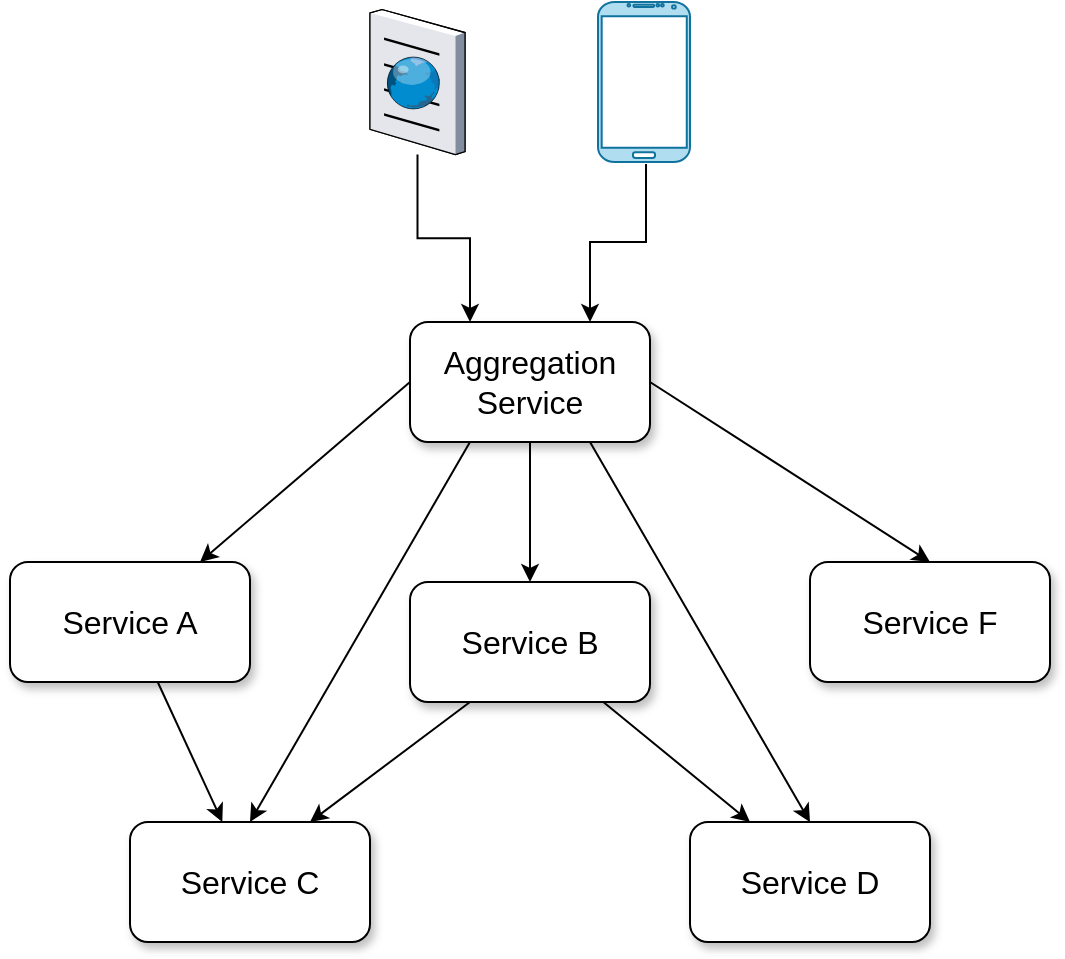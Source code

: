 <mxfile version="13.7.9" type="device"><diagram id="r7uCrTX19z37cORIjzlU" name="Страница 1"><mxGraphModel dx="946" dy="672" grid="1" gridSize="10" guides="1" tooltips="1" connect="1" arrows="1" fold="1" page="1" pageScale="1" pageWidth="827" pageHeight="1169" math="0" shadow="0"><root><mxCell id="0"/><mxCell id="1" parent="0"/><mxCell id="HXDgZ0fVM6OreebPOt9q-14" style="rounded=0;orthogonalLoop=1;jettySize=auto;elbow=vertical;html=1;shadow=0;edgeStyle=orthogonalEdgeStyle;entryX=0.25;entryY=0;entryDx=0;entryDy=0;" parent="1" source="HXDgZ0fVM6OreebPOt9q-1" target="HXDgZ0fVM6OreebPOt9q-3" edge="1"><mxGeometry relative="1" as="geometry"/></mxCell><mxCell id="HXDgZ0fVM6OreebPOt9q-1" value="" style="verticalLabelPosition=bottom;aspect=fixed;html=1;verticalAlign=top;strokeColor=none;align=center;outlineConnect=0;shape=mxgraph.citrix.browser;shadow=0;" parent="1" vertex="1"><mxGeometry x="310" y="143.75" width="47.5" height="72.5" as="geometry"/></mxCell><mxCell id="HXDgZ0fVM6OreebPOt9q-15" style="rounded=0;orthogonalLoop=1;jettySize=auto;elbow=vertical;html=1;entryX=0.75;entryY=0;entryDx=0;entryDy=0;shadow=0;edgeStyle=orthogonalEdgeStyle;exitX=0.522;exitY=1.013;exitDx=0;exitDy=0;exitPerimeter=0;" parent="1" source="HXDgZ0fVM6OreebPOt9q-2" target="HXDgZ0fVM6OreebPOt9q-3" edge="1"><mxGeometry relative="1" as="geometry"/></mxCell><mxCell id="HXDgZ0fVM6OreebPOt9q-2" value="" style="verticalLabelPosition=bottom;verticalAlign=top;html=1;shadow=0;dashed=0;strokeWidth=1;shape=mxgraph.android.phone2;strokeColor=#10739e;fillColor=#b1ddf0;" parent="1" vertex="1"><mxGeometry x="424" y="140" width="46" height="80" as="geometry"/></mxCell><mxCell id="HXDgZ0fVM6OreebPOt9q-9" style="edgeStyle=orthogonalEdgeStyle;rounded=0;orthogonalLoop=1;jettySize=auto;html=1;shadow=0;" parent="1" source="HXDgZ0fVM6OreebPOt9q-3" target="HXDgZ0fVM6OreebPOt9q-7" edge="1"><mxGeometry relative="1" as="geometry"/></mxCell><mxCell id="HXDgZ0fVM6OreebPOt9q-10" style="rounded=0;orthogonalLoop=1;jettySize=auto;html=1;exitX=0.25;exitY=1;exitDx=0;exitDy=0;entryX=0.5;entryY=0;entryDx=0;entryDy=0;elbow=vertical;shadow=0;" parent="1" source="HXDgZ0fVM6OreebPOt9q-3" target="HXDgZ0fVM6OreebPOt9q-5" edge="1"><mxGeometry relative="1" as="geometry"/></mxCell><mxCell id="HXDgZ0fVM6OreebPOt9q-11" style="rounded=0;orthogonalLoop=1;jettySize=auto;elbow=vertical;html=1;exitX=0.75;exitY=1;exitDx=0;exitDy=0;entryX=0.5;entryY=0;entryDx=0;entryDy=0;shadow=0;" parent="1" source="HXDgZ0fVM6OreebPOt9q-3" target="HXDgZ0fVM6OreebPOt9q-6" edge="1"><mxGeometry relative="1" as="geometry"/></mxCell><mxCell id="HXDgZ0fVM6OreebPOt9q-12" style="rounded=0;orthogonalLoop=1;jettySize=auto;elbow=vertical;html=1;exitX=1;exitY=0.5;exitDx=0;exitDy=0;entryX=0.5;entryY=0;entryDx=0;entryDy=0;shadow=0;" parent="1" source="HXDgZ0fVM6OreebPOt9q-3" target="HXDgZ0fVM6OreebPOt9q-8" edge="1"><mxGeometry relative="1" as="geometry"/></mxCell><mxCell id="HXDgZ0fVM6OreebPOt9q-13" style="rounded=0;orthogonalLoop=1;jettySize=auto;elbow=vertical;html=1;exitX=0;exitY=0.5;exitDx=0;exitDy=0;shadow=0;" parent="1" source="HXDgZ0fVM6OreebPOt9q-3" target="HXDgZ0fVM6OreebPOt9q-4" edge="1"><mxGeometry relative="1" as="geometry"/></mxCell><mxCell id="HXDgZ0fVM6OreebPOt9q-3" value="Aggregation Service" style="rounded=1;whiteSpace=wrap;html=1;shadow=1;fontSize=16;" parent="1" vertex="1"><mxGeometry x="330" y="300" width="120" height="60" as="geometry"/></mxCell><mxCell id="HXDgZ0fVM6OreebPOt9q-16" style="edgeStyle=none;rounded=0;orthogonalLoop=1;jettySize=auto;html=1;shadow=0;" parent="1" source="HXDgZ0fVM6OreebPOt9q-4" target="HXDgZ0fVM6OreebPOt9q-5" edge="1"><mxGeometry relative="1" as="geometry"/></mxCell><mxCell id="HXDgZ0fVM6OreebPOt9q-4" value="Service A" style="rounded=1;whiteSpace=wrap;html=1;shadow=1;fontSize=16;" parent="1" vertex="1"><mxGeometry x="130" y="420" width="120" height="60" as="geometry"/></mxCell><mxCell id="HXDgZ0fVM6OreebPOt9q-5" value="Service C" style="rounded=1;whiteSpace=wrap;html=1;shadow=1;fontSize=16;" parent="1" vertex="1"><mxGeometry x="190" y="550" width="120" height="60" as="geometry"/></mxCell><mxCell id="HXDgZ0fVM6OreebPOt9q-6" value="Service D" style="rounded=1;whiteSpace=wrap;html=1;shadow=1;fontSize=16;" parent="1" vertex="1"><mxGeometry x="470" y="550" width="120" height="60" as="geometry"/></mxCell><mxCell id="HXDgZ0fVM6OreebPOt9q-17" style="edgeStyle=none;rounded=0;orthogonalLoop=1;jettySize=auto;html=1;entryX=0.25;entryY=0;entryDx=0;entryDy=0;shadow=0;" parent="1" source="HXDgZ0fVM6OreebPOt9q-7" target="HXDgZ0fVM6OreebPOt9q-6" edge="1"><mxGeometry relative="1" as="geometry"/></mxCell><mxCell id="HXDgZ0fVM6OreebPOt9q-18" style="edgeStyle=none;rounded=0;orthogonalLoop=1;jettySize=auto;html=1;exitX=0.25;exitY=1;exitDx=0;exitDy=0;entryX=0.75;entryY=0;entryDx=0;entryDy=0;shadow=0;" parent="1" source="HXDgZ0fVM6OreebPOt9q-7" target="HXDgZ0fVM6OreebPOt9q-5" edge="1"><mxGeometry relative="1" as="geometry"/></mxCell><mxCell id="HXDgZ0fVM6OreebPOt9q-7" value="Service B" style="rounded=1;whiteSpace=wrap;html=1;shadow=1;fontSize=16;" parent="1" vertex="1"><mxGeometry x="330" y="430" width="120" height="60" as="geometry"/></mxCell><mxCell id="HXDgZ0fVM6OreebPOt9q-8" value="Service F" style="rounded=1;whiteSpace=wrap;html=1;shadow=1;fontSize=16;" parent="1" vertex="1"><mxGeometry x="530" y="420" width="120" height="60" as="geometry"/></mxCell></root></mxGraphModel></diagram></mxfile>